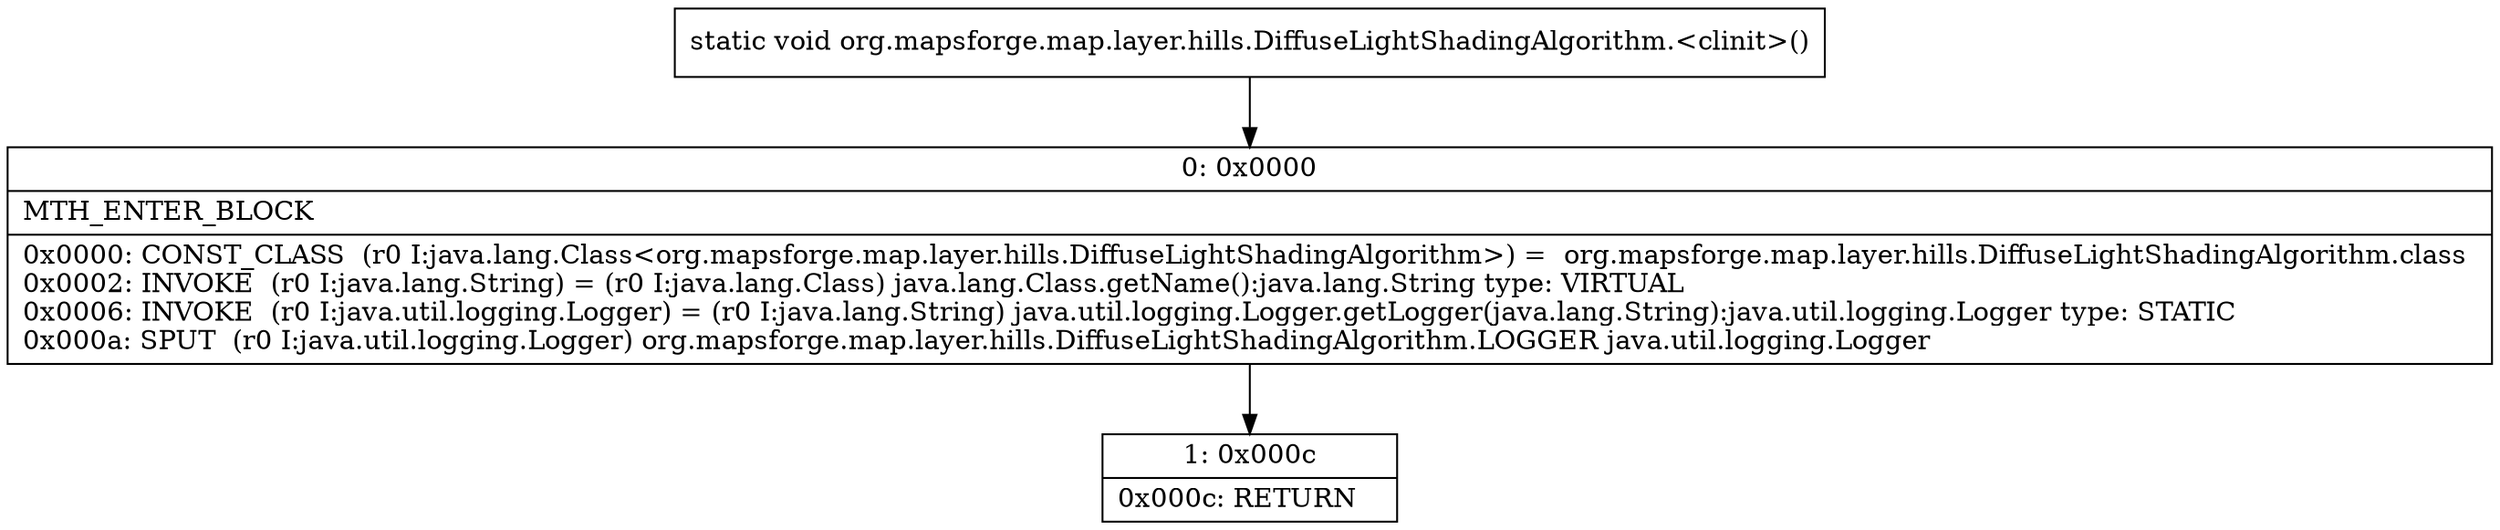 digraph "CFG fororg.mapsforge.map.layer.hills.DiffuseLightShadingAlgorithm.\<clinit\>()V" {
Node_0 [shape=record,label="{0\:\ 0x0000|MTH_ENTER_BLOCK\l|0x0000: CONST_CLASS  (r0 I:java.lang.Class\<org.mapsforge.map.layer.hills.DiffuseLightShadingAlgorithm\>) =  org.mapsforge.map.layer.hills.DiffuseLightShadingAlgorithm.class \l0x0002: INVOKE  (r0 I:java.lang.String) = (r0 I:java.lang.Class) java.lang.Class.getName():java.lang.String type: VIRTUAL \l0x0006: INVOKE  (r0 I:java.util.logging.Logger) = (r0 I:java.lang.String) java.util.logging.Logger.getLogger(java.lang.String):java.util.logging.Logger type: STATIC \l0x000a: SPUT  (r0 I:java.util.logging.Logger) org.mapsforge.map.layer.hills.DiffuseLightShadingAlgorithm.LOGGER java.util.logging.Logger \l}"];
Node_1 [shape=record,label="{1\:\ 0x000c|0x000c: RETURN   \l}"];
MethodNode[shape=record,label="{static void org.mapsforge.map.layer.hills.DiffuseLightShadingAlgorithm.\<clinit\>() }"];
MethodNode -> Node_0;
Node_0 -> Node_1;
}

